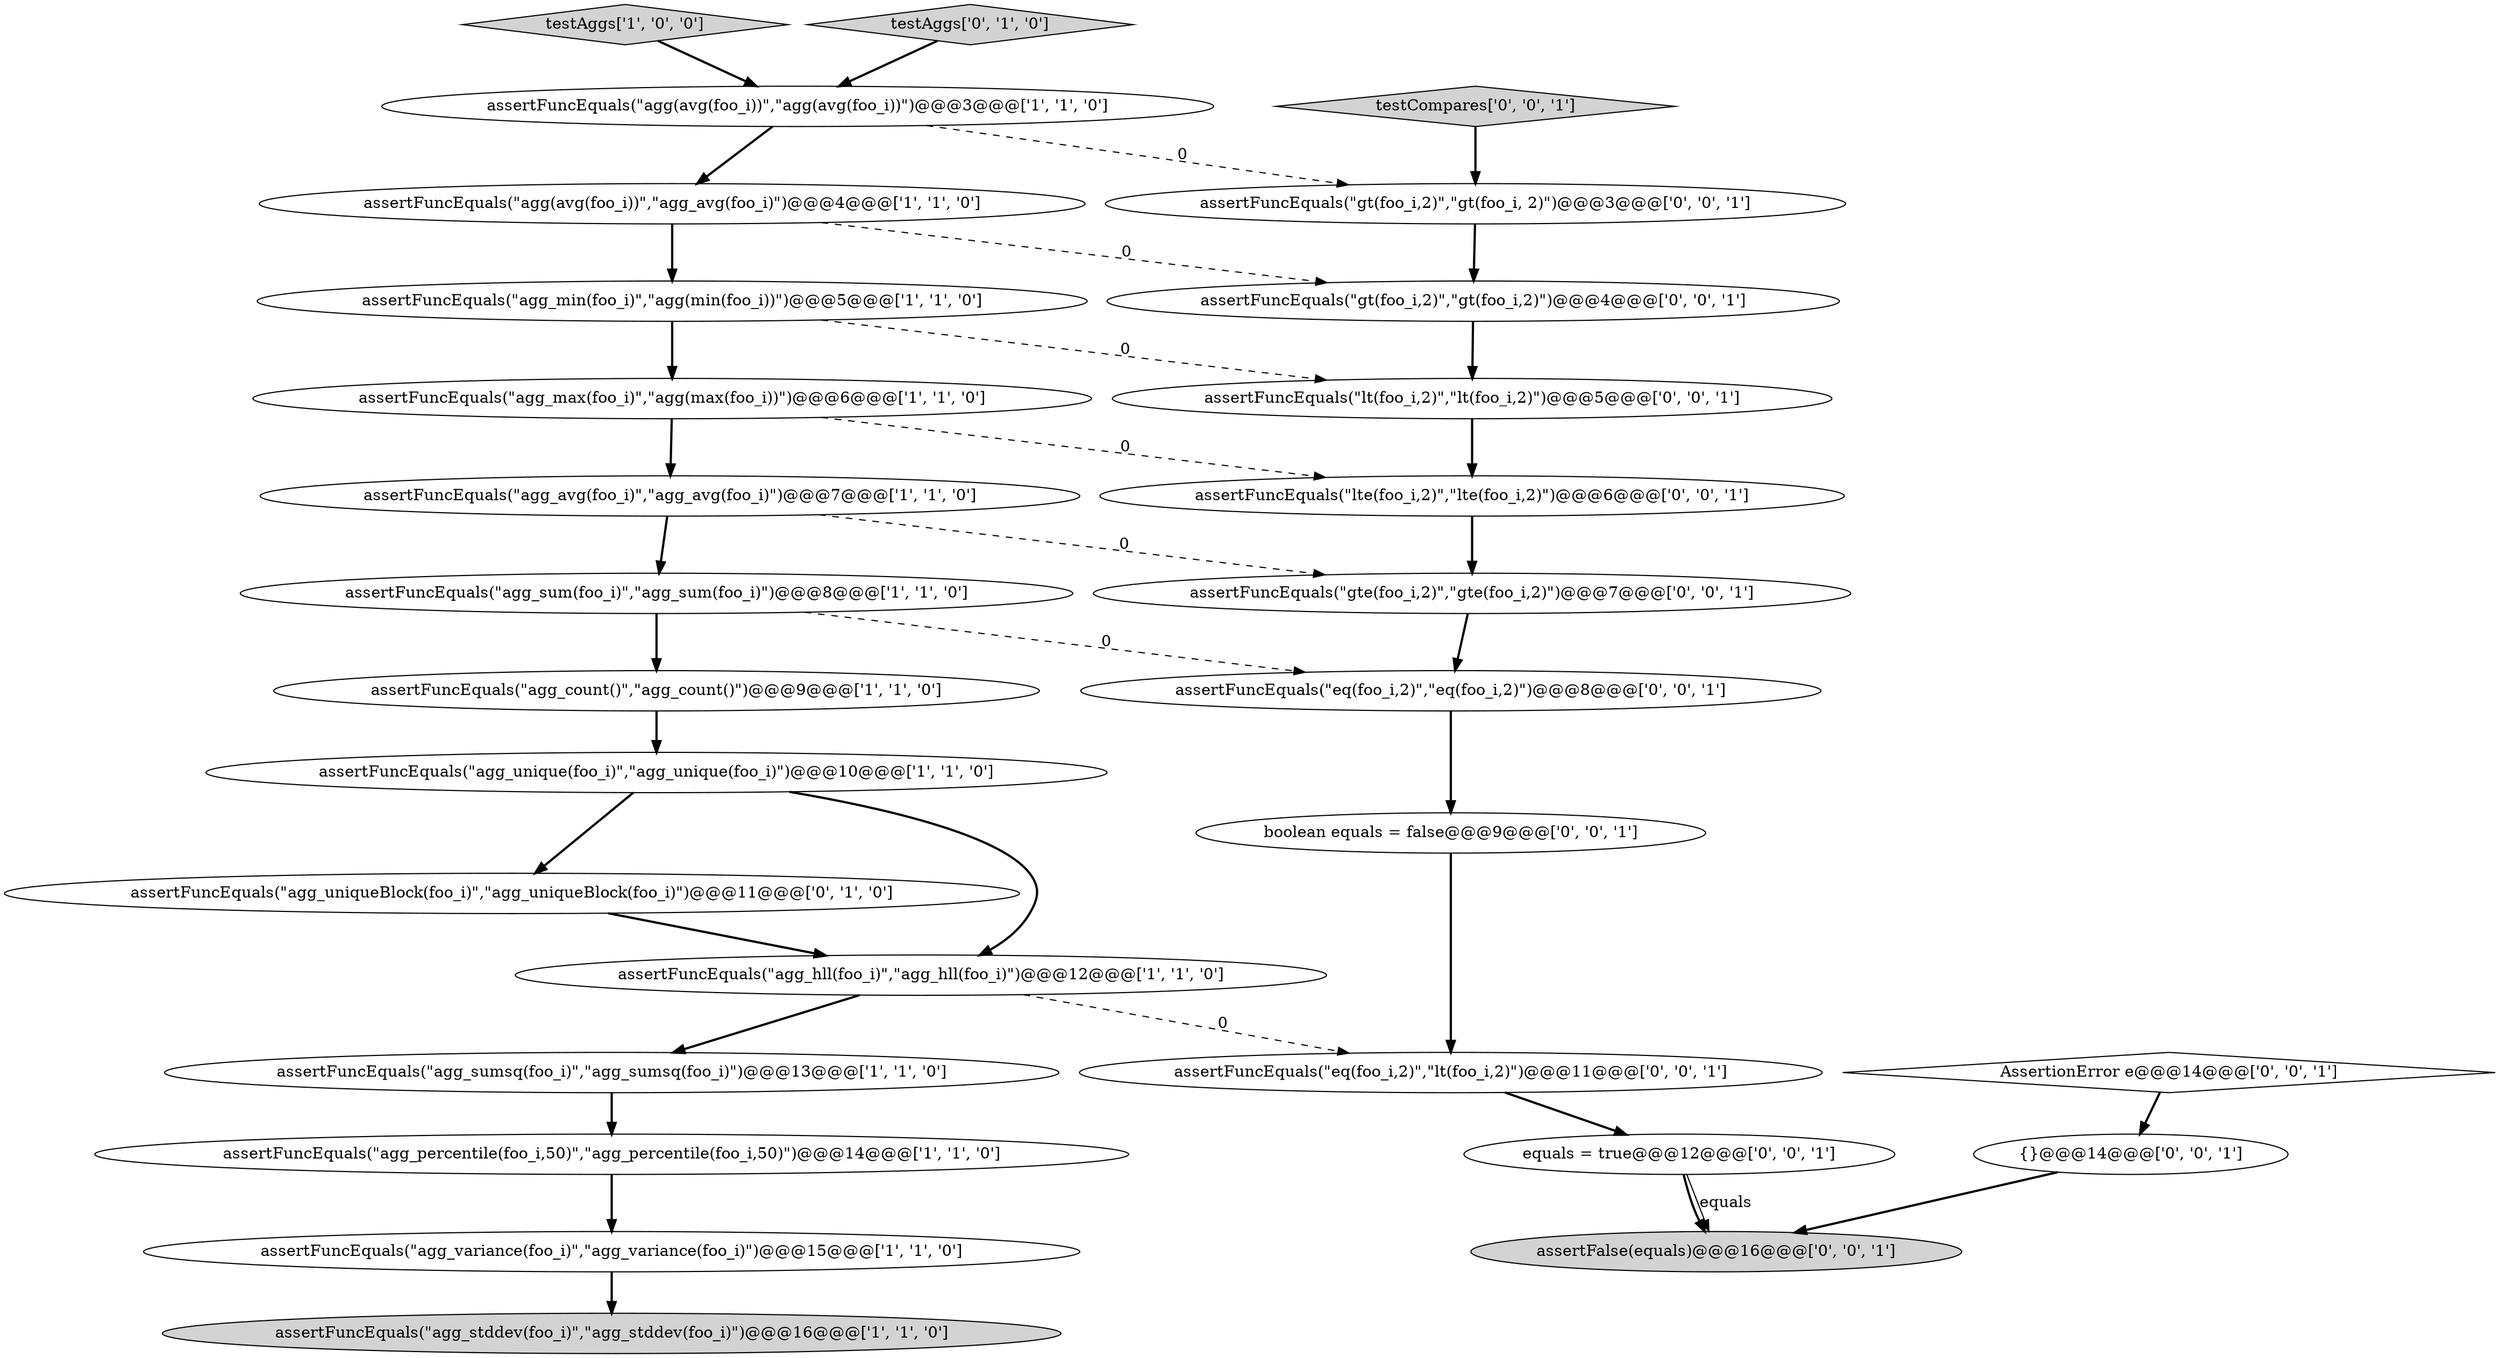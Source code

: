 digraph {
10 [style = filled, label = "assertFuncEquals(\"agg_variance(foo_i)\",\"agg_variance(foo_i)\")@@@15@@@['1', '1', '0']", fillcolor = white, shape = ellipse image = "AAA0AAABBB1BBB"];
12 [style = filled, label = "testAggs['1', '0', '0']", fillcolor = lightgray, shape = diamond image = "AAA0AAABBB1BBB"];
14 [style = filled, label = "testAggs['0', '1', '0']", fillcolor = lightgray, shape = diamond image = "AAA0AAABBB2BBB"];
8 [style = filled, label = "assertFuncEquals(\"agg_count()\",\"agg_count()\")@@@9@@@['1', '1', '0']", fillcolor = white, shape = ellipse image = "AAA0AAABBB1BBB"];
11 [style = filled, label = "assertFuncEquals(\"agg_stddev(foo_i)\",\"agg_stddev(foo_i)\")@@@16@@@['1', '1', '0']", fillcolor = lightgray, shape = ellipse image = "AAA0AAABBB1BBB"];
26 [style = filled, label = "assertFuncEquals(\"eq(foo_i,2)\",\"lt(foo_i,2)\")@@@11@@@['0', '0', '1']", fillcolor = white, shape = ellipse image = "AAA0AAABBB3BBB"];
27 [style = filled, label = "{}@@@14@@@['0', '0', '1']", fillcolor = white, shape = ellipse image = "AAA0AAABBB3BBB"];
5 [style = filled, label = "assertFuncEquals(\"agg(avg(foo_i))\",\"agg(avg(foo_i))\")@@@3@@@['1', '1', '0']", fillcolor = white, shape = ellipse image = "AAA0AAABBB1BBB"];
2 [style = filled, label = "assertFuncEquals(\"agg_avg(foo_i)\",\"agg_avg(foo_i)\")@@@7@@@['1', '1', '0']", fillcolor = white, shape = ellipse image = "AAA0AAABBB1BBB"];
9 [style = filled, label = "assertFuncEquals(\"agg_unique(foo_i)\",\"agg_unique(foo_i)\")@@@10@@@['1', '1', '0']", fillcolor = white, shape = ellipse image = "AAA0AAABBB1BBB"];
17 [style = filled, label = "assertFuncEquals(\"gt(foo_i,2)\",\"gt(foo_i, 2)\")@@@3@@@['0', '0', '1']", fillcolor = white, shape = ellipse image = "AAA0AAABBB3BBB"];
21 [style = filled, label = "AssertionError e@@@14@@@['0', '0', '1']", fillcolor = white, shape = diamond image = "AAA0AAABBB3BBB"];
3 [style = filled, label = "assertFuncEquals(\"agg_sum(foo_i)\",\"agg_sum(foo_i)\")@@@8@@@['1', '1', '0']", fillcolor = white, shape = ellipse image = "AAA0AAABBB1BBB"];
6 [style = filled, label = "assertFuncEquals(\"agg(avg(foo_i))\",\"agg_avg(foo_i)\")@@@4@@@['1', '1', '0']", fillcolor = white, shape = ellipse image = "AAA0AAABBB1BBB"];
28 [style = filled, label = "testCompares['0', '0', '1']", fillcolor = lightgray, shape = diamond image = "AAA0AAABBB3BBB"];
1 [style = filled, label = "assertFuncEquals(\"agg_hll(foo_i)\",\"agg_hll(foo_i)\")@@@12@@@['1', '1', '0']", fillcolor = white, shape = ellipse image = "AAA0AAABBB1BBB"];
16 [style = filled, label = "assertFuncEquals(\"gte(foo_i,2)\",\"gte(foo_i,2)\")@@@7@@@['0', '0', '1']", fillcolor = white, shape = ellipse image = "AAA0AAABBB3BBB"];
24 [style = filled, label = "assertFuncEquals(\"lt(foo_i,2)\",\"lt(foo_i,2)\")@@@5@@@['0', '0', '1']", fillcolor = white, shape = ellipse image = "AAA0AAABBB3BBB"];
0 [style = filled, label = "assertFuncEquals(\"agg_percentile(foo_i,50)\",\"agg_percentile(foo_i,50)\")@@@14@@@['1', '1', '0']", fillcolor = white, shape = ellipse image = "AAA0AAABBB1BBB"];
22 [style = filled, label = "assertFalse(equals)@@@16@@@['0', '0', '1']", fillcolor = lightgray, shape = ellipse image = "AAA0AAABBB3BBB"];
20 [style = filled, label = "assertFuncEquals(\"lte(foo_i,2)\",\"lte(foo_i,2)\")@@@6@@@['0', '0', '1']", fillcolor = white, shape = ellipse image = "AAA0AAABBB3BBB"];
13 [style = filled, label = "assertFuncEquals(\"agg_min(foo_i)\",\"agg(min(foo_i))\")@@@5@@@['1', '1', '0']", fillcolor = white, shape = ellipse image = "AAA0AAABBB1BBB"];
4 [style = filled, label = "assertFuncEquals(\"agg_sumsq(foo_i)\",\"agg_sumsq(foo_i)\")@@@13@@@['1', '1', '0']", fillcolor = white, shape = ellipse image = "AAA0AAABBB1BBB"];
7 [style = filled, label = "assertFuncEquals(\"agg_max(foo_i)\",\"agg(max(foo_i))\")@@@6@@@['1', '1', '0']", fillcolor = white, shape = ellipse image = "AAA0AAABBB1BBB"];
19 [style = filled, label = "assertFuncEquals(\"eq(foo_i,2)\",\"eq(foo_i,2)\")@@@8@@@['0', '0', '1']", fillcolor = white, shape = ellipse image = "AAA0AAABBB3BBB"];
23 [style = filled, label = "equals = true@@@12@@@['0', '0', '1']", fillcolor = white, shape = ellipse image = "AAA0AAABBB3BBB"];
15 [style = filled, label = "assertFuncEquals(\"agg_uniqueBlock(foo_i)\",\"agg_uniqueBlock(foo_i)\")@@@11@@@['0', '1', '0']", fillcolor = white, shape = ellipse image = "AAA1AAABBB2BBB"];
25 [style = filled, label = "boolean equals = false@@@9@@@['0', '0', '1']", fillcolor = white, shape = ellipse image = "AAA0AAABBB3BBB"];
18 [style = filled, label = "assertFuncEquals(\"gt(foo_i,2)\",\"gt(foo_i,2)\")@@@4@@@['0', '0', '1']", fillcolor = white, shape = ellipse image = "AAA0AAABBB3BBB"];
14->5 [style = bold, label=""];
3->19 [style = dashed, label="0"];
23->22 [style = bold, label=""];
13->7 [style = bold, label=""];
8->9 [style = bold, label=""];
15->1 [style = bold, label=""];
6->18 [style = dashed, label="0"];
20->16 [style = bold, label=""];
24->20 [style = bold, label=""];
18->24 [style = bold, label=""];
23->22 [style = solid, label="equals"];
7->20 [style = dashed, label="0"];
16->19 [style = bold, label=""];
25->26 [style = bold, label=""];
9->15 [style = bold, label=""];
6->13 [style = bold, label=""];
10->11 [style = bold, label=""];
7->2 [style = bold, label=""];
13->24 [style = dashed, label="0"];
27->22 [style = bold, label=""];
2->3 [style = bold, label=""];
0->10 [style = bold, label=""];
19->25 [style = bold, label=""];
2->16 [style = dashed, label="0"];
12->5 [style = bold, label=""];
1->26 [style = dashed, label="0"];
3->8 [style = bold, label=""];
1->4 [style = bold, label=""];
21->27 [style = bold, label=""];
26->23 [style = bold, label=""];
5->6 [style = bold, label=""];
9->1 [style = bold, label=""];
5->17 [style = dashed, label="0"];
4->0 [style = bold, label=""];
28->17 [style = bold, label=""];
17->18 [style = bold, label=""];
}
